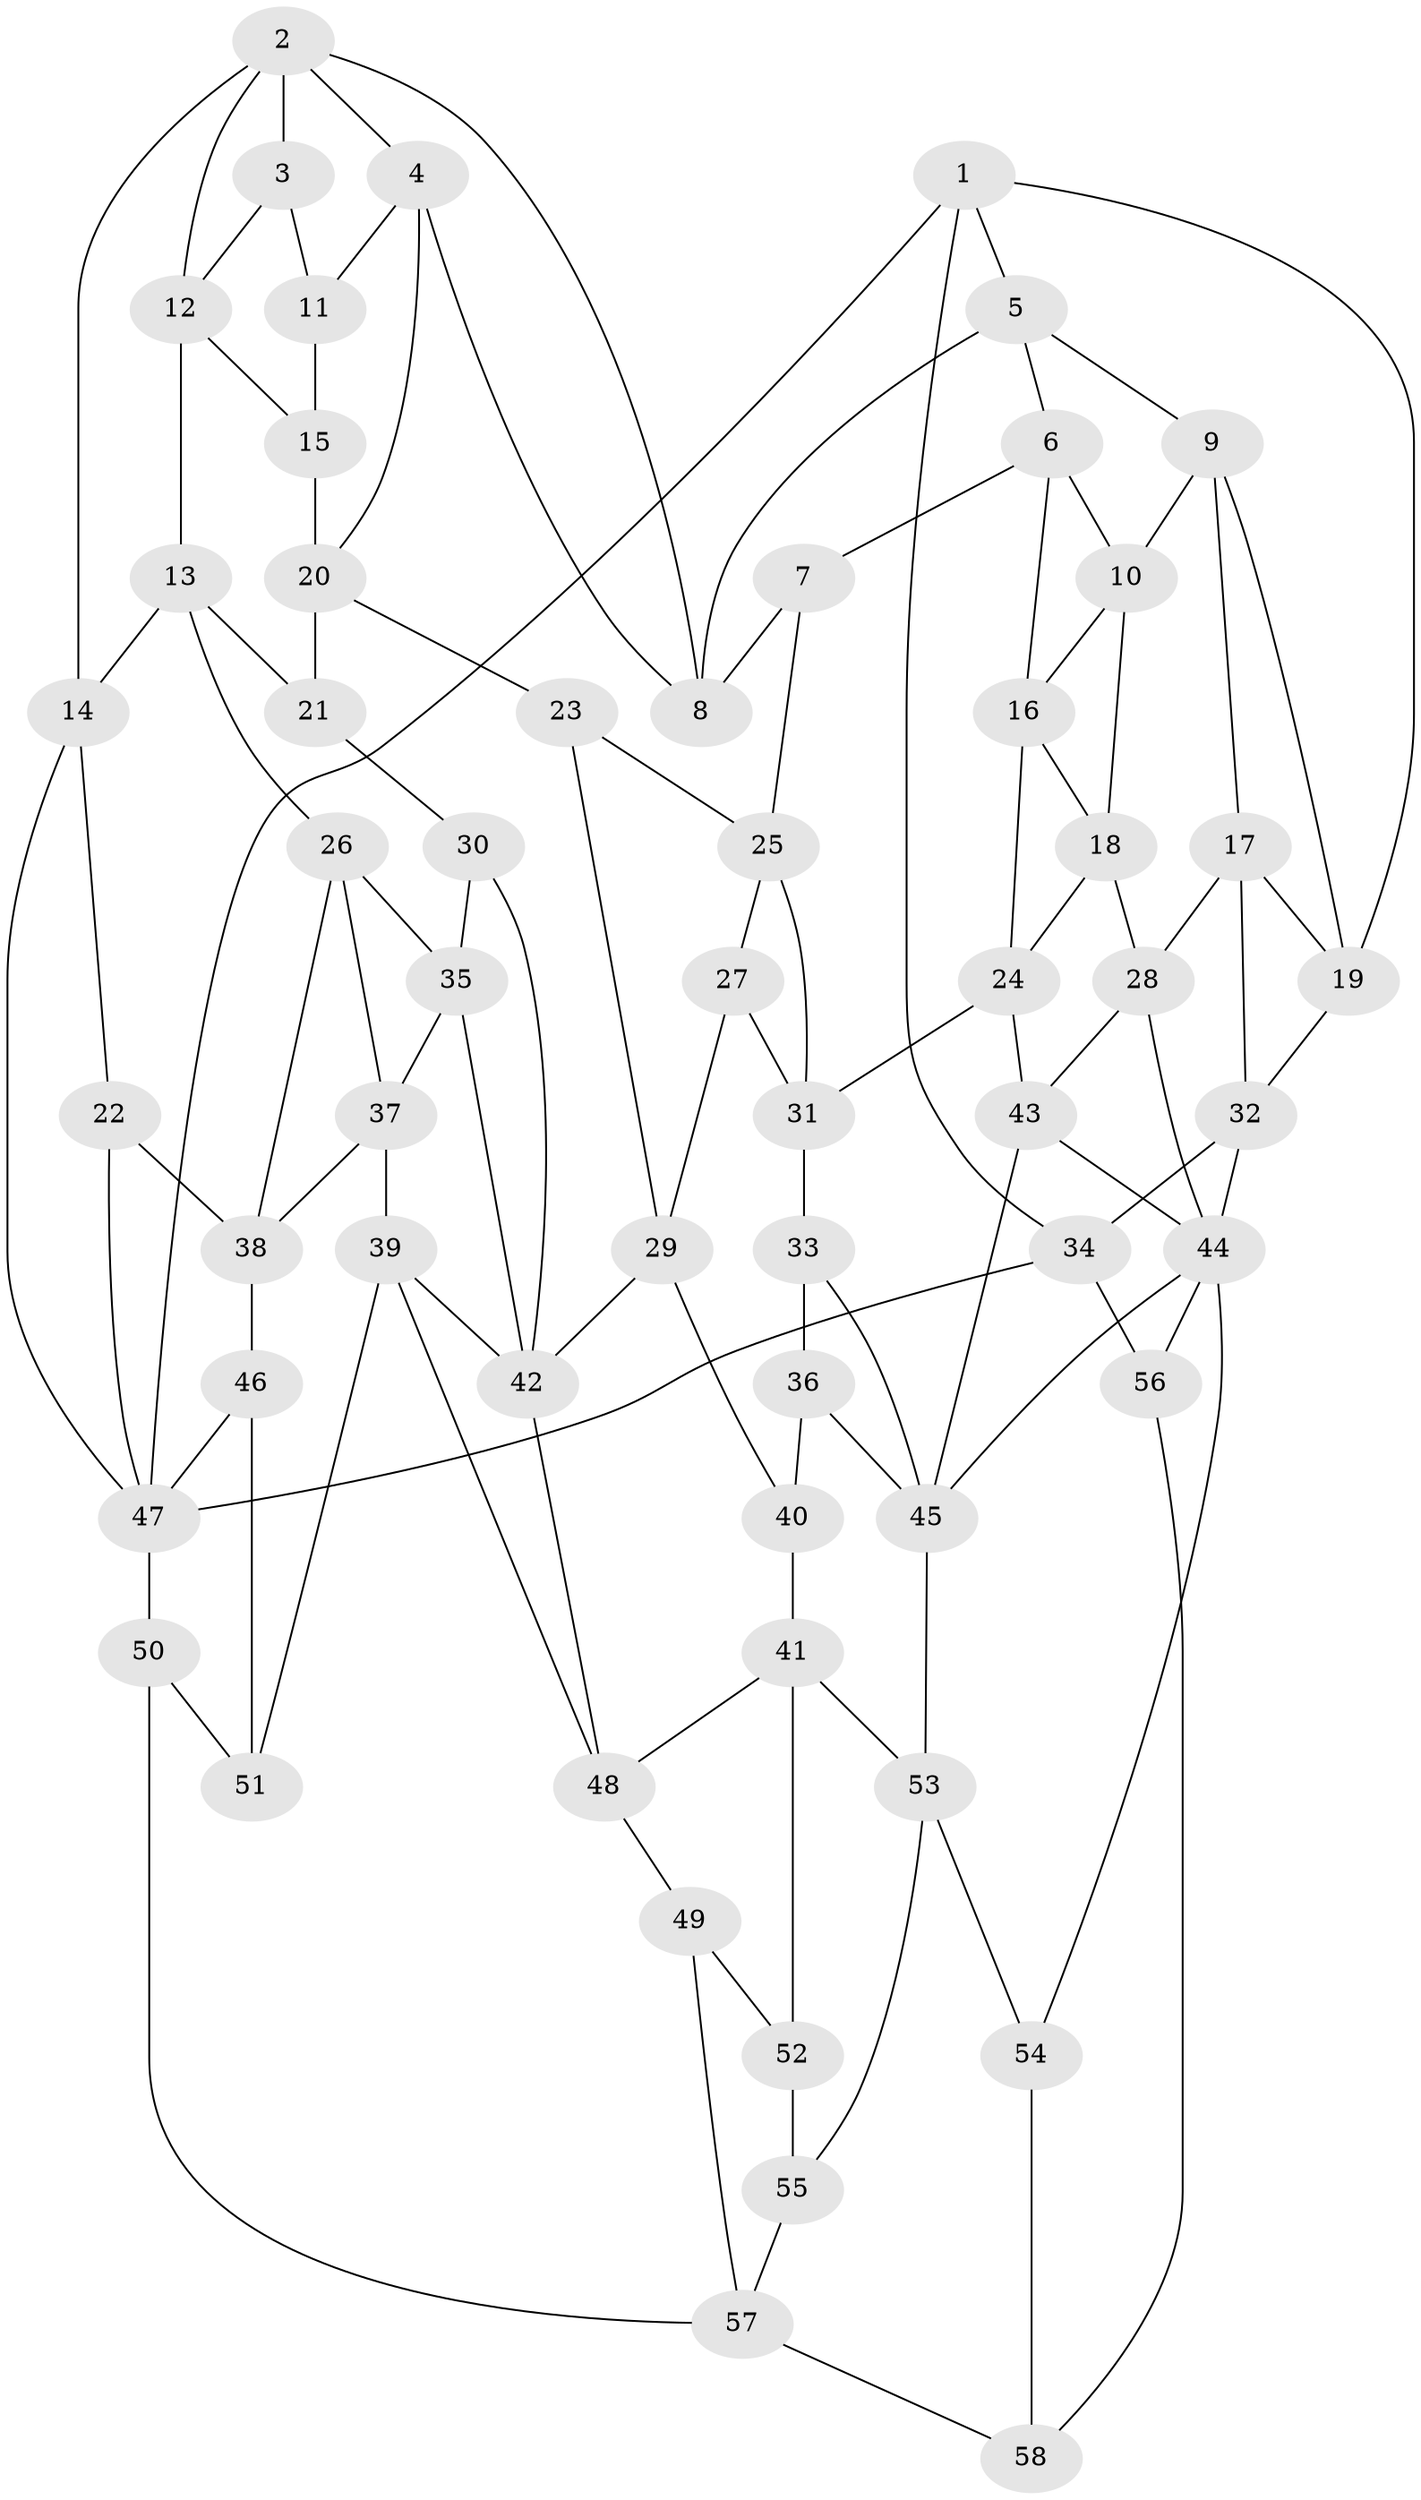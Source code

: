 // original degree distribution, {3: 0.017241379310344827, 6: 0.23275862068965517, 4: 0.25, 5: 0.5}
// Generated by graph-tools (version 1.1) at 2025/27/03/09/25 03:27:08]
// undirected, 58 vertices, 109 edges
graph export_dot {
graph [start="1"]
  node [color=gray90,style=filled];
  1;
  2;
  3;
  4;
  5;
  6;
  7;
  8;
  9;
  10;
  11;
  12;
  13;
  14;
  15;
  16;
  17;
  18;
  19;
  20;
  21;
  22;
  23;
  24;
  25;
  26;
  27;
  28;
  29;
  30;
  31;
  32;
  33;
  34;
  35;
  36;
  37;
  38;
  39;
  40;
  41;
  42;
  43;
  44;
  45;
  46;
  47;
  48;
  49;
  50;
  51;
  52;
  53;
  54;
  55;
  56;
  57;
  58;
  1 -- 5 [weight=1.0];
  1 -- 19 [weight=1.0];
  1 -- 34 [weight=1.0];
  1 -- 47 [weight=1.0];
  2 -- 3 [weight=1.0];
  2 -- 4 [weight=1.0];
  2 -- 8 [weight=1.0];
  2 -- 12 [weight=1.0];
  2 -- 14 [weight=1.0];
  3 -- 11 [weight=2.0];
  3 -- 12 [weight=1.0];
  4 -- 8 [weight=1.0];
  4 -- 11 [weight=1.0];
  4 -- 20 [weight=1.0];
  5 -- 6 [weight=1.0];
  5 -- 8 [weight=1.0];
  5 -- 9 [weight=1.0];
  6 -- 7 [weight=1.0];
  6 -- 10 [weight=1.0];
  6 -- 16 [weight=1.0];
  7 -- 8 [weight=1.0];
  7 -- 25 [weight=1.0];
  9 -- 10 [weight=1.0];
  9 -- 17 [weight=1.0];
  9 -- 19 [weight=1.0];
  10 -- 16 [weight=1.0];
  10 -- 18 [weight=1.0];
  11 -- 15 [weight=1.0];
  12 -- 13 [weight=1.0];
  12 -- 15 [weight=1.0];
  13 -- 14 [weight=1.0];
  13 -- 21 [weight=1.0];
  13 -- 26 [weight=1.0];
  14 -- 22 [weight=1.0];
  14 -- 47 [weight=1.0];
  15 -- 20 [weight=1.0];
  16 -- 18 [weight=1.0];
  16 -- 24 [weight=1.0];
  17 -- 19 [weight=1.0];
  17 -- 28 [weight=1.0];
  17 -- 32 [weight=1.0];
  18 -- 24 [weight=1.0];
  18 -- 28 [weight=1.0];
  19 -- 32 [weight=1.0];
  20 -- 21 [weight=1.0];
  20 -- 23 [weight=1.0];
  21 -- 30 [weight=1.0];
  22 -- 38 [weight=1.0];
  22 -- 47 [weight=1.0];
  23 -- 25 [weight=1.0];
  23 -- 29 [weight=1.0];
  24 -- 31 [weight=1.0];
  24 -- 43 [weight=1.0];
  25 -- 27 [weight=1.0];
  25 -- 31 [weight=1.0];
  26 -- 35 [weight=1.0];
  26 -- 37 [weight=1.0];
  26 -- 38 [weight=1.0];
  27 -- 29 [weight=1.0];
  27 -- 31 [weight=1.0];
  28 -- 43 [weight=1.0];
  28 -- 44 [weight=1.0];
  29 -- 40 [weight=1.0];
  29 -- 42 [weight=1.0];
  30 -- 35 [weight=1.0];
  30 -- 42 [weight=2.0];
  31 -- 33 [weight=1.0];
  32 -- 34 [weight=1.0];
  32 -- 44 [weight=1.0];
  33 -- 36 [weight=1.0];
  33 -- 45 [weight=1.0];
  34 -- 47 [weight=1.0];
  34 -- 56 [weight=2.0];
  35 -- 37 [weight=1.0];
  35 -- 42 [weight=1.0];
  36 -- 40 [weight=2.0];
  36 -- 45 [weight=1.0];
  37 -- 38 [weight=1.0];
  37 -- 39 [weight=1.0];
  38 -- 46 [weight=1.0];
  39 -- 42 [weight=1.0];
  39 -- 48 [weight=1.0];
  39 -- 51 [weight=1.0];
  40 -- 41 [weight=1.0];
  41 -- 48 [weight=1.0];
  41 -- 52 [weight=1.0];
  41 -- 53 [weight=1.0];
  42 -- 48 [weight=1.0];
  43 -- 44 [weight=1.0];
  43 -- 45 [weight=1.0];
  44 -- 45 [weight=1.0];
  44 -- 54 [weight=1.0];
  44 -- 56 [weight=1.0];
  45 -- 53 [weight=1.0];
  46 -- 47 [weight=1.0];
  46 -- 51 [weight=2.0];
  47 -- 50 [weight=1.0];
  48 -- 49 [weight=1.0];
  49 -- 52 [weight=1.0];
  49 -- 57 [weight=1.0];
  50 -- 51 [weight=1.0];
  50 -- 57 [weight=1.0];
  52 -- 55 [weight=2.0];
  53 -- 54 [weight=1.0];
  53 -- 55 [weight=1.0];
  54 -- 58 [weight=2.0];
  55 -- 57 [weight=1.0];
  56 -- 58 [weight=1.0];
  57 -- 58 [weight=1.0];
}
